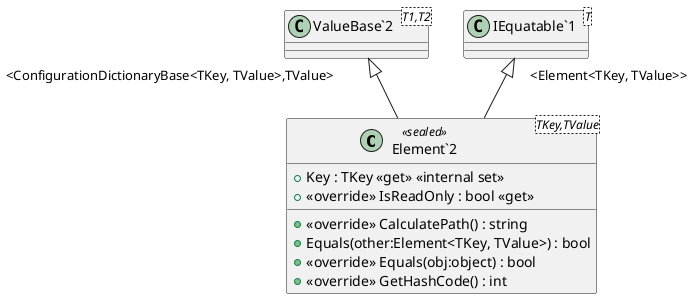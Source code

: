 @startuml
class "Element`2"<TKey,TValue> <<sealed>> {
    + Key : TKey <<get>> <<internal set>>
    + <<override>> IsReadOnly : bool <<get>>
    + <<override>> CalculatePath() : string
    + Equals(other:Element<TKey, TValue>) : bool
    + <<override>> Equals(obj:object) : bool
    + <<override>> GetHashCode() : int
}
class "ValueBase`2"<T1,T2> {
}
class "IEquatable`1"<T> {
}
"ValueBase`2" "<ConfigurationDictionaryBase<TKey, TValue>,TValue>" <|-- "Element`2"
"IEquatable`1" "<Element<TKey, TValue>>" <|-- "Element`2"
@enduml
